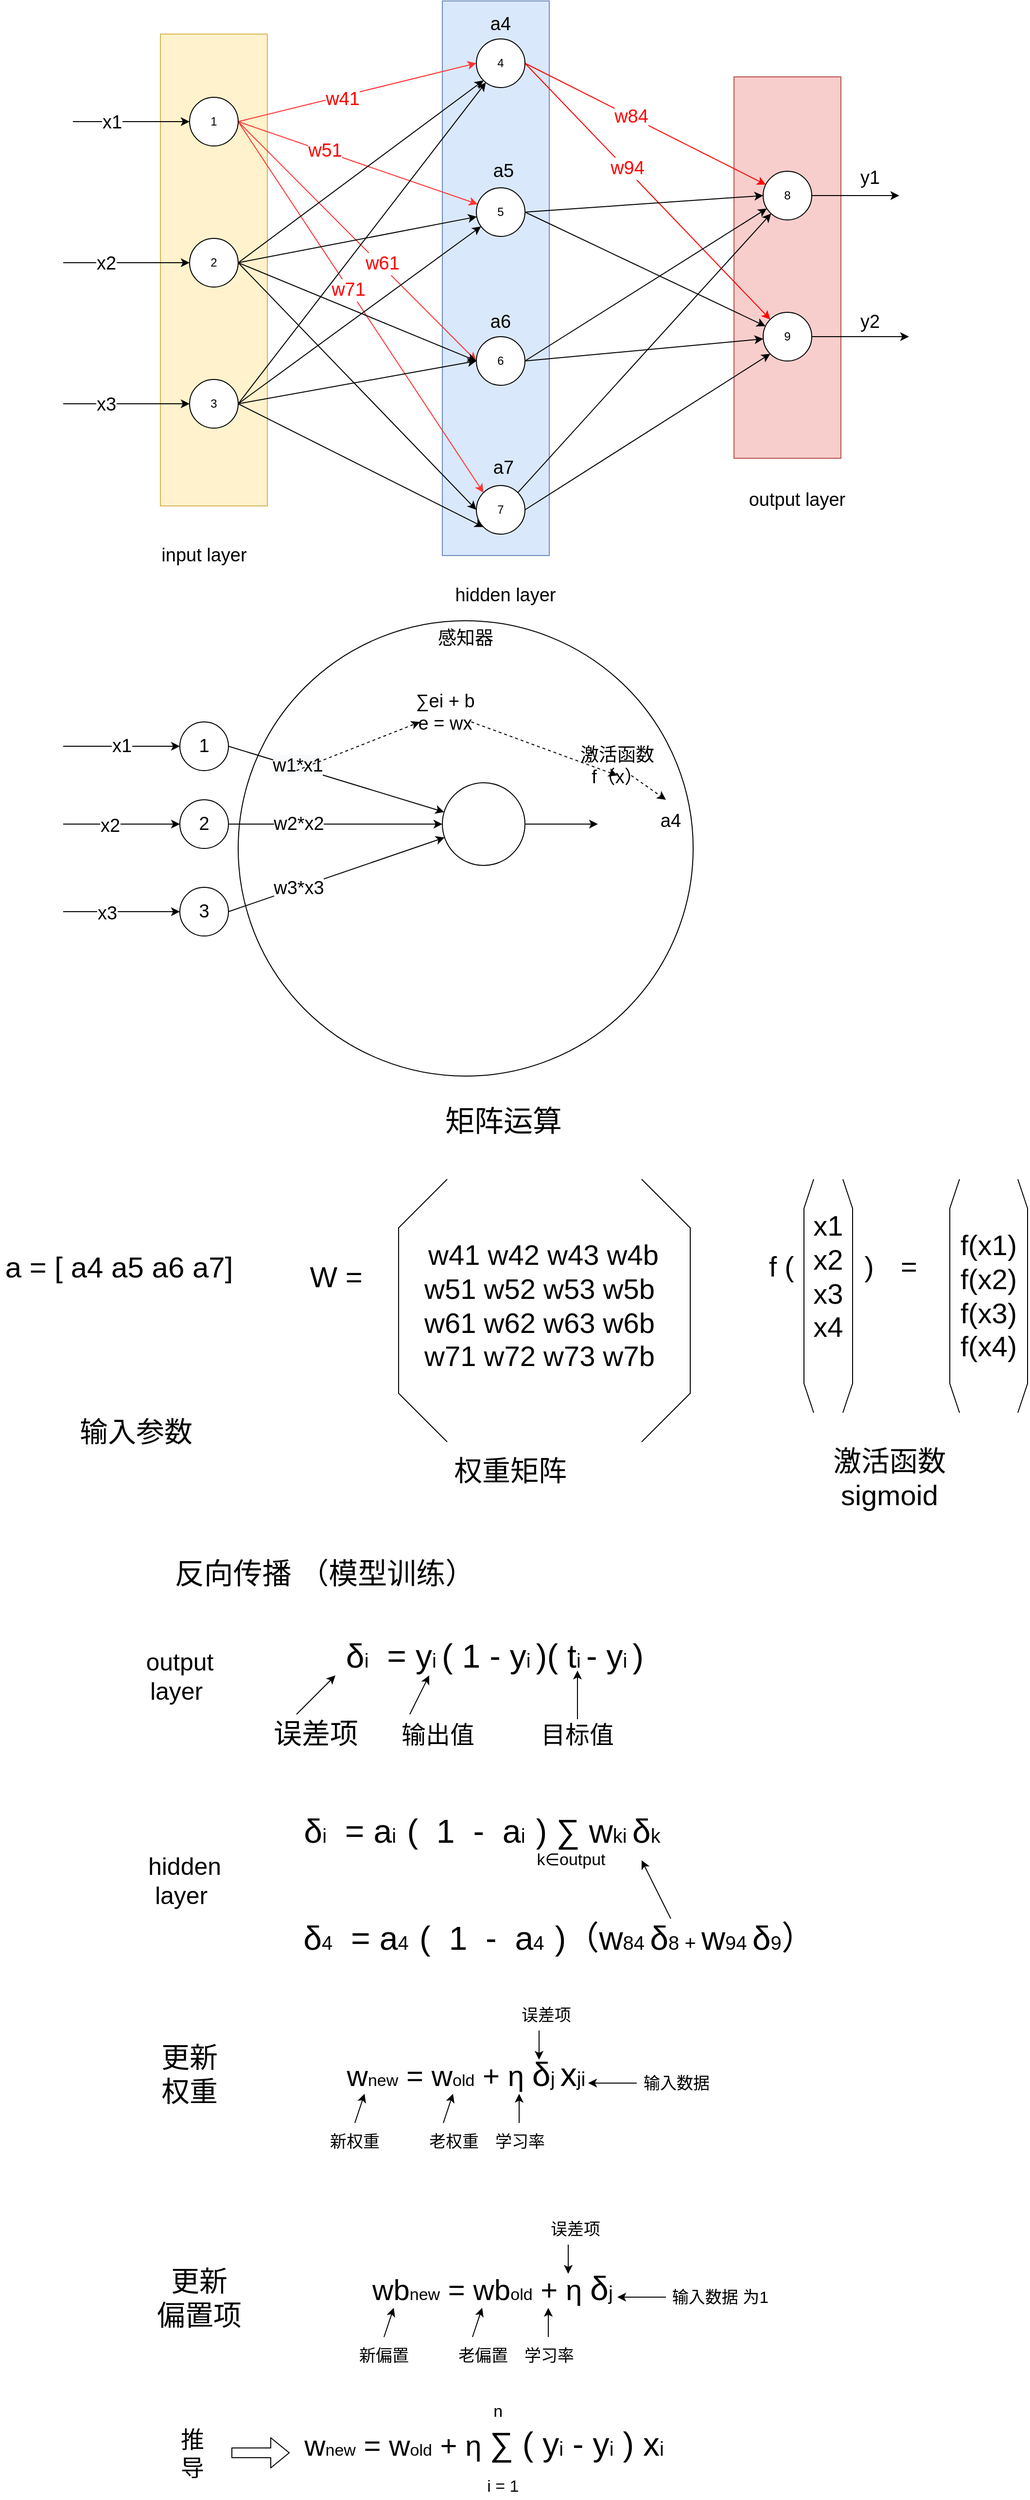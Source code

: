 <mxfile version="11.2.4" type="github" pages="1"><diagram id="6e1H5yw4BZ5C3E8LEhjU" name="第 1 页"><mxGraphModel dx="2075" dy="708" grid="1" gridSize="10" guides="1" tooltips="1" connect="1" arrows="1" fold="1" page="1" pageScale="1" pageWidth="827" pageHeight="1169" math="0" shadow="0"><root><mxCell id="0"/><mxCell id="1" parent="0"/><mxCell id="CEEAkWPsTN2MYeZRt6l1-1" value="x1" style="edgeStyle=none;rounded=0;orthogonalLoop=1;jettySize=auto;html=1;exitX=0;exitY=0.5;exitDx=0;exitDy=0;strokeColor=#000000;fontSize=19;fontColor=#000000;entryX=0;entryY=0.5;entryDx=0;entryDy=0;" edge="1" parent="1" target="CEEAkWPsTN2MYeZRt6l1-60"><mxGeometry relative="1" as="geometry"><mxPoint x="-40" y="805" as="sourcePoint"/></mxGeometry></mxCell><mxCell id="CEEAkWPsTN2MYeZRt6l1-2" value="感知器" style="ellipse;whiteSpace=wrap;html=1;aspect=fixed;fontSize=19;fontColor=#000000;verticalAlign=top;" vertex="1" parent="1"><mxGeometry x="140" y="676" width="468" height="468" as="geometry"/></mxCell><mxCell id="CEEAkWPsTN2MYeZRt6l1-3" value="" style="rounded=0;whiteSpace=wrap;html=1;fillColor=#f8cecc;strokeColor=#b85450;" vertex="1" parent="1"><mxGeometry x="650" y="117" width="110" height="392" as="geometry"/></mxCell><mxCell id="CEEAkWPsTN2MYeZRt6l1-4" value="" style="rounded=0;whiteSpace=wrap;html=1;fillColor=#dae8fc;strokeColor=#6c8ebf;" vertex="1" parent="1"><mxGeometry x="350" y="39" width="110" height="570" as="geometry"/></mxCell><mxCell id="CEEAkWPsTN2MYeZRt6l1-5" value="" style="rounded=0;whiteSpace=wrap;html=1;fillColor=#fff2cc;strokeColor=#d6b656;" vertex="1" parent="1"><mxGeometry x="60" y="73" width="110" height="485" as="geometry"/></mxCell><mxCell id="CEEAkWPsTN2MYeZRt6l1-6" style="rounded=0;orthogonalLoop=1;jettySize=auto;html=1;exitX=1;exitY=0.5;exitDx=0;exitDy=0;entryX=0;entryY=0.5;entryDx=0;entryDy=0;strokeColor=#FF3333;fontColor=#FF0000;" edge="1" parent="1" source="CEEAkWPsTN2MYeZRt6l1-14" target="CEEAkWPsTN2MYeZRt6l1-29"><mxGeometry relative="1" as="geometry"/></mxCell><mxCell id="CEEAkWPsTN2MYeZRt6l1-7" value="w41" style="text;html=1;resizable=0;points=[];align=center;verticalAlign=middle;labelBackgroundColor=#ffffff;fontSize=19;fontColor=#FF0000;" vertex="1" connectable="0" parent="CEEAkWPsTN2MYeZRt6l1-6"><mxGeometry x="-0.13" y="-3" relative="1" as="geometry"><mxPoint as="offset"/></mxGeometry></mxCell><mxCell id="CEEAkWPsTN2MYeZRt6l1-8" style="edgeStyle=none;rounded=0;orthogonalLoop=1;jettySize=auto;html=1;exitX=1;exitY=0.5;exitDx=0;exitDy=0;strokeColor=#FF3333;fontColor=#FF0000;" edge="1" parent="1" source="CEEAkWPsTN2MYeZRt6l1-14" target="CEEAkWPsTN2MYeZRt6l1-32"><mxGeometry relative="1" as="geometry"/></mxCell><mxCell id="CEEAkWPsTN2MYeZRt6l1-9" value="&lt;font color=&quot;#ff0000&quot;&gt;w51&lt;/font&gt;" style="text;html=1;resizable=0;points=[];align=center;verticalAlign=middle;labelBackgroundColor=#ffffff;fontSize=19;" vertex="1" connectable="0" parent="CEEAkWPsTN2MYeZRt6l1-8"><mxGeometry x="-0.285" y="1" relative="1" as="geometry"><mxPoint as="offset"/></mxGeometry></mxCell><mxCell id="CEEAkWPsTN2MYeZRt6l1-10" style="edgeStyle=none;rounded=0;orthogonalLoop=1;jettySize=auto;html=1;exitX=1;exitY=0.5;exitDx=0;exitDy=0;entryX=0;entryY=0.5;entryDx=0;entryDy=0;strokeColor=#FF3333;fontColor=#FF0000;" edge="1" parent="1" source="CEEAkWPsTN2MYeZRt6l1-14" target="CEEAkWPsTN2MYeZRt6l1-35"><mxGeometry relative="1" as="geometry"/></mxCell><mxCell id="CEEAkWPsTN2MYeZRt6l1-11" value="&lt;font color=&quot;#ff0000&quot;&gt;w61&lt;/font&gt;" style="text;html=1;resizable=0;points=[];align=center;verticalAlign=middle;labelBackgroundColor=#ffffff;fontSize=19;" vertex="1" connectable="0" parent="CEEAkWPsTN2MYeZRt6l1-10"><mxGeometry x="0.202" y="1" relative="1" as="geometry"><mxPoint y="-1" as="offset"/></mxGeometry></mxCell><mxCell id="CEEAkWPsTN2MYeZRt6l1-12" style="edgeStyle=none;rounded=0;orthogonalLoop=1;jettySize=auto;html=1;exitX=1;exitY=0.5;exitDx=0;exitDy=0;entryX=0;entryY=0;entryDx=0;entryDy=0;strokeColor=#FF3333;fontColor=#FF0000;" edge="1" parent="1" source="CEEAkWPsTN2MYeZRt6l1-14" target="CEEAkWPsTN2MYeZRt6l1-38"><mxGeometry relative="1" as="geometry"/></mxCell><mxCell id="CEEAkWPsTN2MYeZRt6l1-13" value="&lt;font color=&quot;#ff0000&quot;&gt;w71&lt;/font&gt;" style="text;html=1;resizable=0;points=[];align=center;verticalAlign=middle;labelBackgroundColor=#ffffff;fontSize=19;" vertex="1" connectable="0" parent="CEEAkWPsTN2MYeZRt6l1-12"><mxGeometry x="-0.096" y="-1" relative="1" as="geometry"><mxPoint as="offset"/></mxGeometry></mxCell><mxCell id="CEEAkWPsTN2MYeZRt6l1-14" value="1" style="ellipse;whiteSpace=wrap;html=1;aspect=fixed;" vertex="1" parent="1"><mxGeometry x="90" y="138" width="50" height="50" as="geometry"/></mxCell><mxCell id="CEEAkWPsTN2MYeZRt6l1-15" style="edgeStyle=none;rounded=0;orthogonalLoop=1;jettySize=auto;html=1;exitX=1;exitY=0.5;exitDx=0;exitDy=0;entryX=0;entryY=1;entryDx=0;entryDy=0;" edge="1" parent="1" source="CEEAkWPsTN2MYeZRt6l1-19" target="CEEAkWPsTN2MYeZRt6l1-29"><mxGeometry relative="1" as="geometry"/></mxCell><mxCell id="CEEAkWPsTN2MYeZRt6l1-16" style="edgeStyle=none;rounded=0;orthogonalLoop=1;jettySize=auto;html=1;exitX=1;exitY=0.5;exitDx=0;exitDy=0;" edge="1" parent="1" source="CEEAkWPsTN2MYeZRt6l1-19" target="CEEAkWPsTN2MYeZRt6l1-32"><mxGeometry relative="1" as="geometry"/></mxCell><mxCell id="CEEAkWPsTN2MYeZRt6l1-17" style="edgeStyle=none;rounded=0;orthogonalLoop=1;jettySize=auto;html=1;exitX=1;exitY=0.5;exitDx=0;exitDy=0;entryX=0;entryY=0.5;entryDx=0;entryDy=0;" edge="1" parent="1" source="CEEAkWPsTN2MYeZRt6l1-19" target="CEEAkWPsTN2MYeZRt6l1-35"><mxGeometry relative="1" as="geometry"/></mxCell><mxCell id="CEEAkWPsTN2MYeZRt6l1-18" style="edgeStyle=none;rounded=0;orthogonalLoop=1;jettySize=auto;html=1;exitX=1;exitY=0.5;exitDx=0;exitDy=0;entryX=0;entryY=0.5;entryDx=0;entryDy=0;" edge="1" parent="1" source="CEEAkWPsTN2MYeZRt6l1-19" target="CEEAkWPsTN2MYeZRt6l1-38"><mxGeometry relative="1" as="geometry"/></mxCell><mxCell id="CEEAkWPsTN2MYeZRt6l1-19" value="2" style="ellipse;whiteSpace=wrap;html=1;aspect=fixed;" vertex="1" parent="1"><mxGeometry x="90" y="283" width="50" height="50" as="geometry"/></mxCell><mxCell id="CEEAkWPsTN2MYeZRt6l1-20" style="edgeStyle=none;rounded=0;orthogonalLoop=1;jettySize=auto;html=1;exitX=1;exitY=0.5;exitDx=0;exitDy=0;" edge="1" parent="1" source="CEEAkWPsTN2MYeZRt6l1-24" target="CEEAkWPsTN2MYeZRt6l1-29"><mxGeometry relative="1" as="geometry"/></mxCell><mxCell id="CEEAkWPsTN2MYeZRt6l1-21" style="edgeStyle=none;rounded=0;orthogonalLoop=1;jettySize=auto;html=1;exitX=1;exitY=0.5;exitDx=0;exitDy=0;" edge="1" parent="1" source="CEEAkWPsTN2MYeZRt6l1-24" target="CEEAkWPsTN2MYeZRt6l1-32"><mxGeometry relative="1" as="geometry"/></mxCell><mxCell id="CEEAkWPsTN2MYeZRt6l1-22" style="edgeStyle=none;rounded=0;orthogonalLoop=1;jettySize=auto;html=1;exitX=1;exitY=0.5;exitDx=0;exitDy=0;entryX=0;entryY=0.5;entryDx=0;entryDy=0;" edge="1" parent="1" source="CEEAkWPsTN2MYeZRt6l1-24" target="CEEAkWPsTN2MYeZRt6l1-35"><mxGeometry relative="1" as="geometry"/></mxCell><mxCell id="CEEAkWPsTN2MYeZRt6l1-23" style="edgeStyle=none;rounded=0;orthogonalLoop=1;jettySize=auto;html=1;exitX=1;exitY=0.5;exitDx=0;exitDy=0;entryX=0;entryY=1;entryDx=0;entryDy=0;" edge="1" parent="1" source="CEEAkWPsTN2MYeZRt6l1-24" target="CEEAkWPsTN2MYeZRt6l1-38"><mxGeometry relative="1" as="geometry"/></mxCell><mxCell id="CEEAkWPsTN2MYeZRt6l1-24" value="3" style="ellipse;whiteSpace=wrap;html=1;aspect=fixed;" vertex="1" parent="1"><mxGeometry x="90" y="428" width="50" height="50" as="geometry"/></mxCell><mxCell id="CEEAkWPsTN2MYeZRt6l1-25" style="edgeStyle=none;rounded=0;orthogonalLoop=1;jettySize=auto;html=1;exitX=1;exitY=0.5;exitDx=0;exitDy=0;fontColor=#FF0000;strokeColor=#FF0000;" edge="1" parent="1" source="CEEAkWPsTN2MYeZRt6l1-29" target="CEEAkWPsTN2MYeZRt6l1-39"><mxGeometry relative="1" as="geometry"/></mxCell><mxCell id="CEEAkWPsTN2MYeZRt6l1-26" value="&lt;font color=&quot;#ff0000&quot;&gt;w84&lt;/font&gt;" style="text;html=1;resizable=0;points=[];align=center;verticalAlign=middle;labelBackgroundColor=#ffffff;fontSize=19;fontColor=#000000;" vertex="1" connectable="0" parent="CEEAkWPsTN2MYeZRt6l1-25"><mxGeometry x="-0.125" relative="1" as="geometry"><mxPoint as="offset"/></mxGeometry></mxCell><mxCell id="CEEAkWPsTN2MYeZRt6l1-27" style="edgeStyle=none;rounded=0;orthogonalLoop=1;jettySize=auto;html=1;exitX=1;exitY=0.5;exitDx=0;exitDy=0;entryX=0;entryY=0;entryDx=0;entryDy=0;strokeColor=#FF0000;" edge="1" parent="1" source="CEEAkWPsTN2MYeZRt6l1-29" target="CEEAkWPsTN2MYeZRt6l1-41"><mxGeometry relative="1" as="geometry"/></mxCell><mxCell id="CEEAkWPsTN2MYeZRt6l1-28" value="w94" style="text;html=1;resizable=0;points=[];align=center;verticalAlign=middle;labelBackgroundColor=#ffffff;fontSize=19;fontColor=#FF0000;" vertex="1" connectable="0" parent="CEEAkWPsTN2MYeZRt6l1-27"><mxGeometry x="-0.177" y="1" relative="1" as="geometry"><mxPoint as="offset"/></mxGeometry></mxCell><mxCell id="CEEAkWPsTN2MYeZRt6l1-29" value="4" style="ellipse;whiteSpace=wrap;html=1;aspect=fixed;" vertex="1" parent="1"><mxGeometry x="385" y="78" width="50" height="50" as="geometry"/></mxCell><mxCell id="CEEAkWPsTN2MYeZRt6l1-30" style="edgeStyle=none;rounded=0;orthogonalLoop=1;jettySize=auto;html=1;exitX=1;exitY=0.5;exitDx=0;exitDy=0;entryX=0;entryY=0.5;entryDx=0;entryDy=0;" edge="1" parent="1" source="CEEAkWPsTN2MYeZRt6l1-32" target="CEEAkWPsTN2MYeZRt6l1-39"><mxGeometry relative="1" as="geometry"/></mxCell><mxCell id="CEEAkWPsTN2MYeZRt6l1-31" style="edgeStyle=none;rounded=0;orthogonalLoop=1;jettySize=auto;html=1;exitX=1;exitY=0.5;exitDx=0;exitDy=0;" edge="1" parent="1" source="CEEAkWPsTN2MYeZRt6l1-32" target="CEEAkWPsTN2MYeZRt6l1-41"><mxGeometry relative="1" as="geometry"/></mxCell><mxCell id="CEEAkWPsTN2MYeZRt6l1-32" value="5" style="ellipse;whiteSpace=wrap;html=1;aspect=fixed;" vertex="1" parent="1"><mxGeometry x="385" y="231" width="50" height="50" as="geometry"/></mxCell><mxCell id="CEEAkWPsTN2MYeZRt6l1-33" style="edgeStyle=none;rounded=0;orthogonalLoop=1;jettySize=auto;html=1;exitX=1;exitY=0.5;exitDx=0;exitDy=0;" edge="1" parent="1" source="CEEAkWPsTN2MYeZRt6l1-35" target="CEEAkWPsTN2MYeZRt6l1-39"><mxGeometry relative="1" as="geometry"/></mxCell><mxCell id="CEEAkWPsTN2MYeZRt6l1-34" style="edgeStyle=none;rounded=0;orthogonalLoop=1;jettySize=auto;html=1;exitX=1;exitY=0.5;exitDx=0;exitDy=0;" edge="1" parent="1" source="CEEAkWPsTN2MYeZRt6l1-35" target="CEEAkWPsTN2MYeZRt6l1-41"><mxGeometry relative="1" as="geometry"/></mxCell><mxCell id="CEEAkWPsTN2MYeZRt6l1-35" value="6" style="ellipse;whiteSpace=wrap;html=1;aspect=fixed;" vertex="1" parent="1"><mxGeometry x="385" y="384" width="50" height="50" as="geometry"/></mxCell><mxCell id="CEEAkWPsTN2MYeZRt6l1-36" style="edgeStyle=none;rounded=0;orthogonalLoop=1;jettySize=auto;html=1;exitX=1;exitY=0;exitDx=0;exitDy=0;" edge="1" parent="1" source="CEEAkWPsTN2MYeZRt6l1-38" target="CEEAkWPsTN2MYeZRt6l1-39"><mxGeometry relative="1" as="geometry"/></mxCell><mxCell id="CEEAkWPsTN2MYeZRt6l1-37" style="edgeStyle=none;rounded=0;orthogonalLoop=1;jettySize=auto;html=1;exitX=1;exitY=0.5;exitDx=0;exitDy=0;entryX=0;entryY=1;entryDx=0;entryDy=0;" edge="1" parent="1" source="CEEAkWPsTN2MYeZRt6l1-38" target="CEEAkWPsTN2MYeZRt6l1-41"><mxGeometry relative="1" as="geometry"/></mxCell><mxCell id="CEEAkWPsTN2MYeZRt6l1-38" value="7" style="ellipse;whiteSpace=wrap;html=1;aspect=fixed;" vertex="1" parent="1"><mxGeometry x="385" y="537" width="50" height="50" as="geometry"/></mxCell><mxCell id="CEEAkWPsTN2MYeZRt6l1-39" value="8" style="ellipse;whiteSpace=wrap;html=1;aspect=fixed;" vertex="1" parent="1"><mxGeometry x="680" y="214" width="50" height="50" as="geometry"/></mxCell><mxCell id="CEEAkWPsTN2MYeZRt6l1-40" style="edgeStyle=none;rounded=0;orthogonalLoop=1;jettySize=auto;html=1;exitX=1;exitY=0.5;exitDx=0;exitDy=0;strokeColor=#000000;fontSize=19;fontColor=#FF0000;" edge="1" parent="1" source="CEEAkWPsTN2MYeZRt6l1-41"><mxGeometry relative="1" as="geometry"><mxPoint x="830" y="384" as="targetPoint"/></mxGeometry></mxCell><mxCell id="CEEAkWPsTN2MYeZRt6l1-41" value="9" style="ellipse;whiteSpace=wrap;html=1;aspect=fixed;" vertex="1" parent="1"><mxGeometry x="680" y="359" width="50" height="50" as="geometry"/></mxCell><mxCell id="CEEAkWPsTN2MYeZRt6l1-42" value="input layer" style="text;html=1;strokeColor=none;fillColor=none;align=center;verticalAlign=middle;whiteSpace=wrap;rounded=0;fontSize=19;" vertex="1" parent="1"><mxGeometry x="60" y="599" width="90" height="20" as="geometry"/></mxCell><mxCell id="CEEAkWPsTN2MYeZRt6l1-43" value="hidden layer" style="text;html=1;strokeColor=none;fillColor=none;align=center;verticalAlign=middle;whiteSpace=wrap;rounded=0;fontSize=19;" vertex="1" parent="1"><mxGeometry x="360" y="640" width="110" height="20" as="geometry"/></mxCell><mxCell id="CEEAkWPsTN2MYeZRt6l1-44" value="output layer" style="text;html=1;strokeColor=none;fillColor=none;align=center;verticalAlign=middle;whiteSpace=wrap;rounded=0;fontSize=19;" vertex="1" parent="1"><mxGeometry x="660" y="542" width="110" height="20" as="geometry"/></mxCell><mxCell id="CEEAkWPsTN2MYeZRt6l1-45" value="" style="endArrow=classic;html=1;fontSize=19;entryX=0;entryY=0.5;entryDx=0;entryDy=0;" edge="1" parent="1" target="CEEAkWPsTN2MYeZRt6l1-14"><mxGeometry width="50" height="50" relative="1" as="geometry"><mxPoint x="-30" y="163" as="sourcePoint"/><mxPoint x="110" y="690" as="targetPoint"/></mxGeometry></mxCell><mxCell id="CEEAkWPsTN2MYeZRt6l1-46" value="x1" style="text;html=1;resizable=0;points=[];align=center;verticalAlign=middle;labelBackgroundColor=#ffffff;fontSize=19;" vertex="1" connectable="0" parent="CEEAkWPsTN2MYeZRt6l1-45"><mxGeometry x="-0.332" y="-1" relative="1" as="geometry"><mxPoint as="offset"/></mxGeometry></mxCell><mxCell id="CEEAkWPsTN2MYeZRt6l1-47" value="" style="endArrow=classic;html=1;fontSize=19;entryX=0;entryY=0.5;entryDx=0;entryDy=0;" edge="1" parent="1" target="CEEAkWPsTN2MYeZRt6l1-19"><mxGeometry width="50" height="50" relative="1" as="geometry"><mxPoint x="-40" y="308" as="sourcePoint"/><mxPoint x="90" y="320" as="targetPoint"/></mxGeometry></mxCell><mxCell id="CEEAkWPsTN2MYeZRt6l1-48" value="x2" style="text;html=1;resizable=0;points=[];align=center;verticalAlign=middle;labelBackgroundColor=#ffffff;fontSize=19;" vertex="1" connectable="0" parent="CEEAkWPsTN2MYeZRt6l1-47"><mxGeometry x="-0.332" y="-1" relative="1" as="geometry"><mxPoint as="offset"/></mxGeometry></mxCell><mxCell id="CEEAkWPsTN2MYeZRt6l1-49" value="" style="endArrow=classic;html=1;fontSize=19;entryX=0;entryY=0.5;entryDx=0;entryDy=0;" edge="1" parent="1" target="CEEAkWPsTN2MYeZRt6l1-24"><mxGeometry width="50" height="50" relative="1" as="geometry"><mxPoint x="-40" y="453" as="sourcePoint"/><mxPoint x="80" y="440" as="targetPoint"/></mxGeometry></mxCell><mxCell id="CEEAkWPsTN2MYeZRt6l1-50" value="x3" style="text;html=1;resizable=0;points=[];align=center;verticalAlign=middle;labelBackgroundColor=#ffffff;fontSize=19;" vertex="1" connectable="0" parent="CEEAkWPsTN2MYeZRt6l1-49"><mxGeometry x="-0.332" y="-1" relative="1" as="geometry"><mxPoint as="offset"/></mxGeometry></mxCell><mxCell id="CEEAkWPsTN2MYeZRt6l1-51" value="a4" style="text;html=1;strokeColor=none;fillColor=none;align=center;verticalAlign=middle;whiteSpace=wrap;rounded=0;fontSize=19;fontColor=#000000;" vertex="1" parent="1"><mxGeometry x="390" y="53" width="40" height="20" as="geometry"/></mxCell><mxCell id="CEEAkWPsTN2MYeZRt6l1-52" value="a6" style="text;html=1;strokeColor=none;fillColor=none;align=center;verticalAlign=middle;whiteSpace=wrap;rounded=0;fontSize=19;fontColor=#000000;" vertex="1" parent="1"><mxGeometry x="390" y="359" width="40" height="20" as="geometry"/></mxCell><mxCell id="CEEAkWPsTN2MYeZRt6l1-53" value="a5" style="text;html=1;strokeColor=none;fillColor=none;align=center;verticalAlign=middle;whiteSpace=wrap;rounded=0;fontSize=19;fontColor=#000000;" vertex="1" parent="1"><mxGeometry x="393" y="204" width="40" height="20" as="geometry"/></mxCell><mxCell id="CEEAkWPsTN2MYeZRt6l1-54" value="a7" style="text;html=1;strokeColor=none;fillColor=none;align=center;verticalAlign=middle;whiteSpace=wrap;rounded=0;fontSize=19;fontColor=#000000;" vertex="1" parent="1"><mxGeometry x="393" y="509" width="40" height="20" as="geometry"/></mxCell><mxCell id="CEEAkWPsTN2MYeZRt6l1-55" value="" style="endArrow=classic;html=1;strokeColor=#000000;fontSize=19;fontColor=#FF0000;exitX=1;exitY=0.5;exitDx=0;exitDy=0;" edge="1" parent="1" source="CEEAkWPsTN2MYeZRt6l1-39"><mxGeometry width="50" height="50" relative="1" as="geometry"><mxPoint x="770" y="270" as="sourcePoint"/><mxPoint x="820" y="239" as="targetPoint"/></mxGeometry></mxCell><mxCell id="CEEAkWPsTN2MYeZRt6l1-56" value="y1" style="text;html=1;strokeColor=none;fillColor=none;align=center;verticalAlign=middle;whiteSpace=wrap;rounded=0;fontSize=19;fontColor=#000000;" vertex="1" parent="1"><mxGeometry x="770" y="211" width="40" height="20" as="geometry"/></mxCell><mxCell id="CEEAkWPsTN2MYeZRt6l1-57" value="y2" style="text;html=1;strokeColor=none;fillColor=none;align=center;verticalAlign=middle;whiteSpace=wrap;rounded=0;fontSize=19;fontColor=#000000;" vertex="1" parent="1"><mxGeometry x="770" y="359" width="40" height="20" as="geometry"/></mxCell><mxCell id="CEEAkWPsTN2MYeZRt6l1-58" style="edgeStyle=none;rounded=0;orthogonalLoop=1;jettySize=auto;html=1;exitX=1;exitY=0.5;exitDx=0;exitDy=0;strokeColor=#000000;fontSize=19;fontColor=#000000;" edge="1" parent="1" source="CEEAkWPsTN2MYeZRt6l1-60" target="CEEAkWPsTN2MYeZRt6l1-72"><mxGeometry relative="1" as="geometry"/></mxCell><mxCell id="CEEAkWPsTN2MYeZRt6l1-59" value="&lt;span style=&quot;white-space: normal ; background-color: rgb(248 , 249 , 250)&quot;&gt;w1*x1&lt;/span&gt;" style="text;html=1;resizable=0;points=[];align=center;verticalAlign=middle;labelBackgroundColor=#ffffff;fontSize=19;fontColor=#000000;" vertex="1" connectable="0" parent="CEEAkWPsTN2MYeZRt6l1-58"><mxGeometry x="-0.371" y="2" relative="1" as="geometry"><mxPoint as="offset"/></mxGeometry></mxCell><mxCell id="CEEAkWPsTN2MYeZRt6l1-60" value="1" style="ellipse;whiteSpace=wrap;html=1;aspect=fixed;fontSize=19;fontColor=#000000;" vertex="1" parent="1"><mxGeometry x="80" y="780" width="50" height="50" as="geometry"/></mxCell><mxCell id="CEEAkWPsTN2MYeZRt6l1-61" style="edgeStyle=none;rounded=0;orthogonalLoop=1;jettySize=auto;html=1;exitX=1;exitY=0.5;exitDx=0;exitDy=0;strokeColor=#000000;fontSize=19;fontColor=#000000;" edge="1" parent="1" source="CEEAkWPsTN2MYeZRt6l1-65" target="CEEAkWPsTN2MYeZRt6l1-72"><mxGeometry relative="1" as="geometry"/></mxCell><mxCell id="CEEAkWPsTN2MYeZRt6l1-62" value="w2*x2" style="text;html=1;resizable=0;points=[];align=center;verticalAlign=middle;labelBackgroundColor=#ffffff;fontSize=19;fontColor=#000000;" vertex="1" connectable="0" parent="CEEAkWPsTN2MYeZRt6l1-61"><mxGeometry x="-0.346" relative="1" as="geometry"><mxPoint as="offset"/></mxGeometry></mxCell><mxCell id="CEEAkWPsTN2MYeZRt6l1-63" style="edgeStyle=none;rounded=0;orthogonalLoop=1;jettySize=auto;html=1;exitX=0;exitY=0.5;exitDx=0;exitDy=0;strokeColor=#000000;fontSize=19;fontColor=#000000;entryX=0;entryY=0.5;entryDx=0;entryDy=0;" edge="1" parent="1" target="CEEAkWPsTN2MYeZRt6l1-65"><mxGeometry relative="1" as="geometry"><mxPoint x="-40" y="885" as="sourcePoint"/></mxGeometry></mxCell><mxCell id="CEEAkWPsTN2MYeZRt6l1-64" value="x2" style="text;html=1;resizable=0;points=[];align=center;verticalAlign=middle;labelBackgroundColor=#ffffff;fontSize=19;fontColor=#000000;" vertex="1" connectable="0" parent="CEEAkWPsTN2MYeZRt6l1-63"><mxGeometry x="-0.212" y="-2" relative="1" as="geometry"><mxPoint as="offset"/></mxGeometry></mxCell><mxCell id="CEEAkWPsTN2MYeZRt6l1-65" value="2" style="ellipse;whiteSpace=wrap;html=1;aspect=fixed;fontSize=19;fontColor=#000000;" vertex="1" parent="1"><mxGeometry x="80" y="860" width="50" height="50" as="geometry"/></mxCell><mxCell id="CEEAkWPsTN2MYeZRt6l1-66" style="edgeStyle=none;rounded=0;orthogonalLoop=1;jettySize=auto;html=1;exitX=1;exitY=0.5;exitDx=0;exitDy=0;strokeColor=#000000;fontSize=19;fontColor=#000000;" edge="1" parent="1" source="CEEAkWPsTN2MYeZRt6l1-70" target="CEEAkWPsTN2MYeZRt6l1-72"><mxGeometry relative="1" as="geometry"/></mxCell><mxCell id="CEEAkWPsTN2MYeZRt6l1-67" value="w3*x3" style="text;html=1;resizable=0;points=[];align=center;verticalAlign=middle;labelBackgroundColor=#ffffff;fontSize=19;fontColor=#000000;" vertex="1" connectable="0" parent="CEEAkWPsTN2MYeZRt6l1-66"><mxGeometry x="-0.357" relative="1" as="geometry"><mxPoint as="offset"/></mxGeometry></mxCell><mxCell id="CEEAkWPsTN2MYeZRt6l1-68" style="edgeStyle=none;rounded=0;orthogonalLoop=1;jettySize=auto;html=1;exitX=0;exitY=0.5;exitDx=0;exitDy=0;strokeColor=#000000;fontSize=19;fontColor=#000000;entryX=0;entryY=0.5;entryDx=0;entryDy=0;" edge="1" parent="1" target="CEEAkWPsTN2MYeZRt6l1-70"><mxGeometry relative="1" as="geometry"><mxPoint x="-40" y="975" as="sourcePoint"/></mxGeometry></mxCell><mxCell id="CEEAkWPsTN2MYeZRt6l1-69" value="x3" style="text;html=1;resizable=0;points=[];align=center;verticalAlign=middle;labelBackgroundColor=#ffffff;fontSize=19;fontColor=#000000;" vertex="1" connectable="0" parent="CEEAkWPsTN2MYeZRt6l1-68"><mxGeometry x="-0.262" y="-2" relative="1" as="geometry"><mxPoint as="offset"/></mxGeometry></mxCell><mxCell id="CEEAkWPsTN2MYeZRt6l1-70" value="3" style="ellipse;whiteSpace=wrap;html=1;aspect=fixed;fontSize=19;fontColor=#000000;" vertex="1" parent="1"><mxGeometry x="80" y="950" width="50" height="50" as="geometry"/></mxCell><mxCell id="CEEAkWPsTN2MYeZRt6l1-71" style="edgeStyle=none;rounded=0;orthogonalLoop=1;jettySize=auto;html=1;exitX=1;exitY=0.5;exitDx=0;exitDy=0;strokeColor=#000000;fontSize=19;fontColor=#000000;" edge="1" parent="1" source="CEEAkWPsTN2MYeZRt6l1-72"><mxGeometry relative="1" as="geometry"><mxPoint x="510" y="885" as="targetPoint"/></mxGeometry></mxCell><mxCell id="CEEAkWPsTN2MYeZRt6l1-72" value="" style="ellipse;whiteSpace=wrap;html=1;aspect=fixed;fontSize=19;fontColor=#000000;" vertex="1" parent="1"><mxGeometry x="350" y="842.5" width="85" height="85" as="geometry"/></mxCell><mxCell id="CEEAkWPsTN2MYeZRt6l1-73" value="∑ei + b&lt;br&gt;e = wx" style="text;html=1;strokeColor=none;fillColor=none;align=center;verticalAlign=middle;whiteSpace=wrap;rounded=0;fontSize=19;fontColor=#000000;" vertex="1" parent="1"><mxGeometry x="317.5" y="760" width="70" height="20" as="geometry"/></mxCell><mxCell id="CEEAkWPsTN2MYeZRt6l1-74" style="edgeStyle=none;rounded=0;orthogonalLoop=1;jettySize=auto;html=1;exitX=0;exitY=0.5;exitDx=0;exitDy=0;strokeColor=#000000;fontSize=19;fontColor=#000000;" edge="1" parent="1" source="CEEAkWPsTN2MYeZRt6l1-73" target="CEEAkWPsTN2MYeZRt6l1-73"><mxGeometry relative="1" as="geometry"/></mxCell><mxCell id="CEEAkWPsTN2MYeZRt6l1-75" value="激活函数&lt;br&gt;f（x）" style="text;html=1;strokeColor=none;fillColor=none;align=center;verticalAlign=middle;whiteSpace=wrap;rounded=0;fontSize=19;fontColor=#000000;" vertex="1" parent="1"><mxGeometry x="470" y="815" width="120" height="20" as="geometry"/></mxCell><mxCell id="CEEAkWPsTN2MYeZRt6l1-76" value="" style="endArrow=classic;html=1;strokeColor=#000000;fontSize=19;fontColor=#000000;dashed=1;" edge="1" parent="1" target="CEEAkWPsTN2MYeZRt6l1-73"><mxGeometry width="50" height="50" relative="1" as="geometry"><mxPoint x="200" y="830" as="sourcePoint"/><mxPoint x="250" y="780" as="targetPoint"/></mxGeometry></mxCell><mxCell id="CEEAkWPsTN2MYeZRt6l1-77" value="" style="endArrow=classic;html=1;strokeColor=#000000;fontSize=19;fontColor=#000000;entryX=0.5;entryY=1;entryDx=0;entryDy=0;dashed=1;" edge="1" parent="1" source="CEEAkWPsTN2MYeZRt6l1-73" target="CEEAkWPsTN2MYeZRt6l1-75"><mxGeometry width="50" height="50" relative="1" as="geometry"><mxPoint x="380" y="810" as="sourcePoint"/><mxPoint x="430" y="760" as="targetPoint"/></mxGeometry></mxCell><mxCell id="CEEAkWPsTN2MYeZRt6l1-78" value="" style="endArrow=classic;html=1;dashed=1;strokeColor=#000000;fontSize=19;fontColor=#000000;" edge="1" parent="1" source="CEEAkWPsTN2MYeZRt6l1-75"><mxGeometry width="50" height="50" relative="1" as="geometry"><mxPoint x="540" y="890" as="sourcePoint"/><mxPoint x="580" y="860" as="targetPoint"/></mxGeometry></mxCell><mxCell id="CEEAkWPsTN2MYeZRt6l1-79" value="a4" style="text;html=1;strokeColor=none;fillColor=none;align=center;verticalAlign=middle;whiteSpace=wrap;rounded=0;fontSize=19;fontColor=#000000;" vertex="1" parent="1"><mxGeometry x="565" y="872" width="40" height="20" as="geometry"/></mxCell><mxCell id="CEEAkWPsTN2MYeZRt6l1-83" value="矩阵运算" style="text;html=1;strokeColor=none;fillColor=none;align=center;verticalAlign=middle;whiteSpace=wrap;rounded=0;fontSize=30;" vertex="1" parent="1"><mxGeometry x="338" y="1180" width="150" height="20" as="geometry"/></mxCell><mxCell id="CEEAkWPsTN2MYeZRt6l1-84" value="a = [ a4 a5 a6 a7]" style="text;html=1;strokeColor=none;fillColor=none;align=center;verticalAlign=middle;whiteSpace=wrap;rounded=0;fontSize=30;" vertex="1" parent="1"><mxGeometry x="-105" y="1330" width="245" height="20" as="geometry"/></mxCell><mxCell id="CEEAkWPsTN2MYeZRt6l1-87" value="W =&amp;nbsp;" style="text;html=1;strokeColor=none;fillColor=none;align=center;verticalAlign=middle;whiteSpace=wrap;rounded=0;fontSize=30;" vertex="1" parent="1"><mxGeometry x="205" y="1340" width="80" height="20" as="geometry"/></mxCell><mxCell id="CEEAkWPsTN2MYeZRt6l1-92" value="" style="shape=partialRectangle;whiteSpace=wrap;html=1;top=0;bottom=0;fillColor=none;fontSize=47;" vertex="1" parent="1"><mxGeometry x="305" y="1300" width="300" height="170" as="geometry"/></mxCell><mxCell id="CEEAkWPsTN2MYeZRt6l1-93" value="" style="endArrow=none;html=1;fontSize=47;" edge="1" parent="1"><mxGeometry width="50" height="50" relative="1" as="geometry"><mxPoint x="305" y="1300" as="sourcePoint"/><mxPoint x="355" y="1250" as="targetPoint"/></mxGeometry></mxCell><mxCell id="CEEAkWPsTN2MYeZRt6l1-94" value="" style="endArrow=none;html=1;fontSize=47;" edge="1" parent="1"><mxGeometry width="50" height="50" relative="1" as="geometry"><mxPoint x="555" y="1520" as="sourcePoint"/><mxPoint x="605" y="1470" as="targetPoint"/></mxGeometry></mxCell><mxCell id="CEEAkWPsTN2MYeZRt6l1-95" value="" style="endArrow=none;html=1;fontSize=47;exitX=0;exitY=1;exitDx=0;exitDy=0;" edge="1" parent="1" source="CEEAkWPsTN2MYeZRt6l1-92"><mxGeometry width="50" height="50" relative="1" as="geometry"><mxPoint x="355" y="1470" as="sourcePoint"/><mxPoint x="355" y="1520" as="targetPoint"/></mxGeometry></mxCell><mxCell id="CEEAkWPsTN2MYeZRt6l1-96" value="" style="endArrow=none;html=1;fontSize=47;exitX=0;exitY=1;exitDx=0;exitDy=0;" edge="1" parent="1"><mxGeometry width="50" height="50" relative="1" as="geometry"><mxPoint x="555" y="1250" as="sourcePoint"/><mxPoint x="605" y="1300" as="targetPoint"/></mxGeometry></mxCell><mxCell id="CEEAkWPsTN2MYeZRt6l1-97" value="&amp;nbsp;w41 w42 w43 w4b&lt;br style=&quot;font-size: 29px;&quot;&gt;w51 w52 w53 w5b&lt;br style=&quot;font-size: 29px;&quot;&gt;w61 w62 w63 w6b&lt;br style=&quot;font-size: 29px;&quot;&gt;w71 w72 w73 w7b" style="text;html=1;strokeColor=none;fillColor=none;align=center;verticalAlign=middle;whiteSpace=wrap;rounded=0;fontSize=29;" vertex="1" parent="1"><mxGeometry x="325" y="1310" width="250" height="140" as="geometry"/></mxCell><mxCell id="CEEAkWPsTN2MYeZRt6l1-98" value="f (&amp;nbsp; &amp;nbsp; &amp;nbsp; &amp;nbsp; &amp;nbsp;)" style="text;html=1;strokeColor=none;fillColor=none;align=center;verticalAlign=middle;whiteSpace=wrap;rounded=0;fontSize=29;" vertex="1" parent="1"><mxGeometry x="670" y="1330" width="140" height="20" as="geometry"/></mxCell><mxCell id="CEEAkWPsTN2MYeZRt6l1-99" value="" style="shape=partialRectangle;whiteSpace=wrap;html=1;top=0;bottom=0;fillColor=none;fontSize=29;" vertex="1" parent="1"><mxGeometry x="722" y="1280" width="50" height="180" as="geometry"/></mxCell><mxCell id="CEEAkWPsTN2MYeZRt6l1-100" value="" style="endArrow=none;html=1;fontSize=29;" edge="1" parent="1"><mxGeometry width="50" height="50" relative="1" as="geometry"><mxPoint x="722" y="1280" as="sourcePoint"/><mxPoint x="732" y="1250" as="targetPoint"/></mxGeometry></mxCell><mxCell id="CEEAkWPsTN2MYeZRt6l1-101" value="" style="endArrow=none;html=1;fontSize=29;entryX=1;entryY=1;entryDx=0;entryDy=0;" edge="1" parent="1" target="CEEAkWPsTN2MYeZRt6l1-99"><mxGeometry width="50" height="50" relative="1" as="geometry"><mxPoint x="762" y="1490" as="sourcePoint"/><mxPoint x="742" y="1460" as="targetPoint"/></mxGeometry></mxCell><mxCell id="CEEAkWPsTN2MYeZRt6l1-102" value="" style="endArrow=none;html=1;fontSize=29;entryX=0;entryY=1;entryDx=0;entryDy=0;" edge="1" parent="1" target="CEEAkWPsTN2MYeZRt6l1-99"><mxGeometry width="50" height="50" relative="1" as="geometry"><mxPoint x="732" y="1490" as="sourcePoint"/><mxPoint x="732" y="1460" as="targetPoint"/></mxGeometry></mxCell><mxCell id="CEEAkWPsTN2MYeZRt6l1-105" value="" style="endArrow=none;html=1;fontSize=29;exitX=1;exitY=0;exitDx=0;exitDy=0;" edge="1" parent="1" source="CEEAkWPsTN2MYeZRt6l1-99"><mxGeometry width="50" height="50" relative="1" as="geometry"><mxPoint x="762" y="1280" as="sourcePoint"/><mxPoint x="762" y="1250" as="targetPoint"/></mxGeometry></mxCell><mxCell id="CEEAkWPsTN2MYeZRt6l1-106" value="x1&lt;br&gt;x2&lt;br&gt;x3&lt;br&gt;x4" style="text;html=1;strokeColor=none;fillColor=none;align=center;verticalAlign=middle;whiteSpace=wrap;rounded=0;fontSize=29;" vertex="1" parent="1"><mxGeometry x="727" y="1340" width="40" height="20" as="geometry"/></mxCell><mxCell id="CEEAkWPsTN2MYeZRt6l1-109" value="=" style="text;html=1;strokeColor=none;fillColor=none;align=center;verticalAlign=middle;whiteSpace=wrap;rounded=0;fontSize=29;" vertex="1" parent="1"><mxGeometry x="810" y="1330" width="40" height="20" as="geometry"/></mxCell><mxCell id="CEEAkWPsTN2MYeZRt6l1-110" value="" style="endArrow=none;html=1;fontSize=29;" edge="1" parent="1"><mxGeometry width="50" height="50" relative="1" as="geometry"><mxPoint x="872" y="1280" as="sourcePoint"/><mxPoint x="882" y="1250" as="targetPoint"/></mxGeometry></mxCell><mxCell id="CEEAkWPsTN2MYeZRt6l1-111" value="f(x1)&lt;br&gt;f(x2)&lt;br&gt;f(x3)&lt;br&gt;f(x4)" style="shape=partialRectangle;whiteSpace=wrap;html=1;top=0;bottom=0;fillColor=none;fontSize=29;" vertex="1" parent="1"><mxGeometry x="872" y="1280" width="80" height="180" as="geometry"/></mxCell><mxCell id="CEEAkWPsTN2MYeZRt6l1-112" value="" style="endArrow=none;html=1;fontSize=29;entryX=0;entryY=1;entryDx=0;entryDy=0;" edge="1" target="CEEAkWPsTN2MYeZRt6l1-111" parent="1"><mxGeometry width="50" height="50" relative="1" as="geometry"><mxPoint x="882" y="1490" as="sourcePoint"/><mxPoint x="882" y="1460" as="targetPoint"/></mxGeometry></mxCell><mxCell id="CEEAkWPsTN2MYeZRt6l1-113" value="" style="endArrow=none;html=1;fontSize=29;entryX=1;entryY=1;entryDx=0;entryDy=0;" edge="1" target="CEEAkWPsTN2MYeZRt6l1-111" parent="1"><mxGeometry width="50" height="50" relative="1" as="geometry"><mxPoint x="942" y="1490" as="sourcePoint"/><mxPoint x="892" y="1460" as="targetPoint"/></mxGeometry></mxCell><mxCell id="CEEAkWPsTN2MYeZRt6l1-114" value="" style="endArrow=none;html=1;fontSize=29;exitX=1;exitY=0;exitDx=0;exitDy=0;" edge="1" source="CEEAkWPsTN2MYeZRt6l1-111" parent="1"><mxGeometry width="50" height="50" relative="1" as="geometry"><mxPoint x="912" y="1280" as="sourcePoint"/><mxPoint x="942" y="1250" as="targetPoint"/></mxGeometry></mxCell><mxCell id="CEEAkWPsTN2MYeZRt6l1-117" value="输入参数" style="text;html=1;strokeColor=none;fillColor=none;align=center;verticalAlign=middle;whiteSpace=wrap;rounded=0;fontSize=29;" vertex="1" parent="1"><mxGeometry x="-60" y="1500" width="190" height="20" as="geometry"/></mxCell><mxCell id="CEEAkWPsTN2MYeZRt6l1-119" value="权重矩阵" style="text;html=1;strokeColor=none;fillColor=none;align=center;verticalAlign=middle;whiteSpace=wrap;rounded=0;fontSize=29;" vertex="1" parent="1"><mxGeometry x="325" y="1540" width="190" height="20" as="geometry"/></mxCell><mxCell id="CEEAkWPsTN2MYeZRt6l1-120" value="激活函数&lt;br&gt;sigmoid" style="text;html=1;strokeColor=none;fillColor=none;align=center;verticalAlign=middle;whiteSpace=wrap;rounded=0;fontSize=29;" vertex="1" parent="1"><mxGeometry x="715" y="1547" width="190" height="20" as="geometry"/></mxCell><mxCell id="CEEAkWPsTN2MYeZRt6l1-121" value="δ&lt;span style=&quot;font-size: 20px&quot;&gt;i&lt;/span&gt;&lt;font style=&quot;font-size: 34px&quot;&gt;&amp;nbsp; = y&lt;/font&gt;&lt;font style=&quot;font-size: 20px&quot;&gt;i&lt;/font&gt;&lt;font style=&quot;font-size: 20px&quot;&gt;&amp;nbsp;&lt;/font&gt;&lt;font style=&quot;font-size: 34px&quot;&gt;( 1 - y&lt;/font&gt;&lt;font style=&quot;font-size: 20px&quot;&gt;i&lt;/font&gt;&lt;font style=&quot;font-size: 20px&quot;&gt;&amp;nbsp;&lt;/font&gt;&lt;font style=&quot;font-size: 34px&quot;&gt;)( t&lt;/font&gt;&lt;font style=&quot;font-size: 20px&quot;&gt;i&lt;/font&gt;&lt;font style=&quot;font-size: 20px&quot;&gt;&amp;nbsp;&lt;/font&gt;&lt;font style=&quot;font-size: 34px&quot;&gt;- y&lt;/font&gt;&lt;font style=&quot;font-size: 20px&quot;&gt;i&amp;nbsp;&lt;/font&gt;&lt;font style=&quot;font-size: 34px&quot;&gt;)&lt;/font&gt;" style="text;html=1;strokeColor=none;fillColor=none;align=center;verticalAlign=middle;whiteSpace=wrap;rounded=0;fontSize=34;" vertex="1" parent="1"><mxGeometry x="203" y="1730" width="402" height="20" as="geometry"/></mxCell><mxCell id="CEEAkWPsTN2MYeZRt6l1-122" value="反向传播 （模型训练）" style="text;html=1;strokeColor=none;fillColor=none;align=center;verticalAlign=middle;whiteSpace=wrap;rounded=0;fontSize=30;" vertex="1" parent="1"><mxGeometry x="28" y="1645" width="402" height="20" as="geometry"/></mxCell><mxCell id="CEEAkWPsTN2MYeZRt6l1-123" value="误差项" style="text;html=1;strokeColor=none;fillColor=none;align=center;verticalAlign=middle;whiteSpace=wrap;rounded=0;fontSize=29;" vertex="1" parent="1"><mxGeometry x="159" y="1810" width="122" height="20" as="geometry"/></mxCell><mxCell id="CEEAkWPsTN2MYeZRt6l1-126" value="输出值" style="text;html=1;strokeColor=none;fillColor=none;align=center;verticalAlign=middle;whiteSpace=wrap;rounded=0;fontSize=25;" vertex="1" parent="1"><mxGeometry x="298" y="1810" width="95" height="20" as="geometry"/></mxCell><mxCell id="CEEAkWPsTN2MYeZRt6l1-127" value="目标值" style="text;html=1;strokeColor=none;fillColor=none;align=center;verticalAlign=middle;whiteSpace=wrap;rounded=0;fontSize=25;" vertex="1" parent="1"><mxGeometry x="443" y="1810" width="92" height="20" as="geometry"/></mxCell><mxCell id="CEEAkWPsTN2MYeZRt6l1-129" value="" style="endArrow=classic;html=1;fontSize=25;" edge="1" parent="1"><mxGeometry width="50" height="50" relative="1" as="geometry"><mxPoint x="200" y="1800" as="sourcePoint"/><mxPoint x="240" y="1760" as="targetPoint"/></mxGeometry></mxCell><mxCell id="CEEAkWPsTN2MYeZRt6l1-130" value="" style="endArrow=classic;html=1;fontSize=25;" edge="1" parent="1"><mxGeometry width="50" height="50" relative="1" as="geometry"><mxPoint x="316.5" y="1800" as="sourcePoint"/><mxPoint x="336.5" y="1760" as="targetPoint"/></mxGeometry></mxCell><mxCell id="CEEAkWPsTN2MYeZRt6l1-131" value="" style="endArrow=classic;html=1;fontSize=25;" edge="1" parent="1"><mxGeometry width="50" height="50" relative="1" as="geometry"><mxPoint x="489" y="1805" as="sourcePoint"/><mxPoint x="489" y="1755" as="targetPoint"/></mxGeometry></mxCell><mxCell id="CEEAkWPsTN2MYeZRt6l1-132" value="output layer&amp;nbsp;" style="text;html=1;strokeColor=none;fillColor=none;align=center;verticalAlign=middle;whiteSpace=wrap;rounded=0;fontSize=25;" vertex="1" parent="1"><mxGeometry x="60" y="1750" width="40" height="20" as="geometry"/></mxCell><mxCell id="CEEAkWPsTN2MYeZRt6l1-133" value="hidden layer&amp;nbsp;" style="text;html=1;strokeColor=none;fillColor=none;align=center;verticalAlign=middle;whiteSpace=wrap;rounded=0;fontSize=25;" vertex="1" parent="1"><mxGeometry x="65" y="1960" width="40" height="20" as="geometry"/></mxCell><mxCell id="CEEAkWPsTN2MYeZRt6l1-134" value="δ&lt;span style=&quot;font-size: 20px&quot;&gt;i&lt;/span&gt;&lt;font style=&quot;font-size: 34px&quot;&gt;&amp;nbsp; = a&lt;/font&gt;&lt;font style=&quot;font-size: 20px&quot;&gt;i&lt;/font&gt;&lt;font style=&quot;font-size: 20px&quot;&gt;&amp;nbsp;&amp;nbsp;&lt;/font&gt;&lt;font style=&quot;font-size: 34px&quot;&gt;(&amp;nbsp; 1&amp;nbsp; -&amp;nbsp; a&lt;/font&gt;&lt;font style=&quot;font-size: 20px&quot;&gt;i&amp;nbsp;&lt;/font&gt;&lt;font style=&quot;font-size: 20px&quot;&gt;&amp;nbsp;&lt;/font&gt;&lt;font style=&quot;font-size: 34px&quot;&gt;) ∑ w&lt;/font&gt;&lt;font style=&quot;font-size: 20px&quot;&gt;ki&amp;nbsp;&lt;/font&gt;&lt;font style=&quot;font-size: 34px&quot;&gt;δ&lt;/font&gt;&lt;font&gt;&lt;font style=&quot;font-size: 20px&quot;&gt;k&lt;/font&gt;&lt;br&gt;&lt;br&gt;&lt;/font&gt;" style="text;html=1;strokeColor=none;fillColor=none;align=center;verticalAlign=middle;whiteSpace=wrap;rounded=0;fontSize=34;" vertex="1" parent="1"><mxGeometry x="190" y="1930" width="402" height="20" as="geometry"/></mxCell><mxCell id="CEEAkWPsTN2MYeZRt6l1-137" value="&lt;span style=&quot;font-size: 17px;&quot;&gt;k∈output&lt;/span&gt;" style="text;html=1;strokeColor=none;fillColor=none;align=center;verticalAlign=middle;whiteSpace=wrap;rounded=0;fontSize=17;" vertex="1" parent="1"><mxGeometry x="360" y="1940" width="245" height="20" as="geometry"/></mxCell><mxCell id="CEEAkWPsTN2MYeZRt6l1-138" value="" style="endArrow=classic;html=1;fontSize=17;" edge="1" parent="1"><mxGeometry width="50" height="50" relative="1" as="geometry"><mxPoint x="585" y="2010" as="sourcePoint"/><mxPoint x="555" y="1950" as="targetPoint"/></mxGeometry></mxCell><mxCell id="CEEAkWPsTN2MYeZRt6l1-139" value="δ&lt;span style=&quot;font-size: 20px&quot;&gt;4&lt;/span&gt;&lt;font style=&quot;font-size: 34px&quot;&gt;&amp;nbsp; = a&lt;/font&gt;&lt;font style=&quot;font-size: 20px&quot;&gt;4&lt;/font&gt;&lt;font style=&quot;font-size: 20px&quot;&gt;&amp;nbsp;&amp;nbsp;&lt;/font&gt;&lt;font style=&quot;font-size: 34px&quot;&gt;(&amp;nbsp; 1&amp;nbsp; -&amp;nbsp; a&lt;/font&gt;&lt;font style=&quot;font-size: 20px&quot;&gt;4&amp;nbsp;&lt;/font&gt;&lt;font style=&quot;font-size: 20px&quot;&gt;&amp;nbsp;&lt;/font&gt;&lt;font style=&quot;font-size: 34px&quot;&gt;)（w&lt;font style=&quot;font-size: 20px&quot;&gt;84&amp;nbsp;&lt;/font&gt;δ&lt;font style=&quot;font-size: 20px&quot;&gt;8 +&amp;nbsp;&lt;/font&gt;w&lt;font style=&quot;font-size: 20px&quot;&gt;94&amp;nbsp;&lt;/font&gt;δ&lt;font style=&quot;font-size: 20px&quot;&gt;9&lt;/font&gt;）&lt;/font&gt;&lt;font&gt;&lt;br&gt;&lt;br&gt;&lt;/font&gt;" style="text;html=1;strokeColor=none;fillColor=none;align=center;verticalAlign=middle;whiteSpace=wrap;rounded=0;fontSize=34;" vertex="1" parent="1"><mxGeometry x="55" y="2040" width="830" height="20" as="geometry"/></mxCell><mxCell id="CEEAkWPsTN2MYeZRt6l1-141" value="更新&lt;br&gt;权重" style="text;html=1;strokeColor=none;fillColor=none;align=center;verticalAlign=middle;whiteSpace=wrap;rounded=0;fontSize=29;" vertex="1" parent="1"><mxGeometry x="-5" y="2160" width="190" height="20" as="geometry"/></mxCell><mxCell id="CEEAkWPsTN2MYeZRt6l1-142" value="w&lt;font style=&quot;font-size: 17px&quot;&gt;new&lt;/font&gt; = w&lt;font style=&quot;font-size: 17px&quot;&gt;old&lt;/font&gt; + η&amp;nbsp;&lt;span style=&quot;font-size: 34px&quot;&gt;δ&lt;/span&gt;&lt;font style=&quot;font-size: 20px&quot;&gt;j&amp;nbsp;&lt;/font&gt;&lt;span style=&quot;font-size: 34px&quot;&gt;x&lt;/span&gt;&lt;font style=&quot;font-size: 20px&quot;&gt;ji&lt;/font&gt;" style="text;html=1;strokeColor=none;fillColor=none;align=center;verticalAlign=middle;whiteSpace=wrap;rounded=0;fontSize=30;" vertex="1" parent="1"><mxGeometry x="206.5" y="2160" width="335" height="20" as="geometry"/></mxCell><mxCell id="CEEAkWPsTN2MYeZRt6l1-143" value="新权重" style="text;html=1;strokeColor=none;fillColor=none;align=center;verticalAlign=middle;whiteSpace=wrap;rounded=0;fontSize=17;" vertex="1" parent="1"><mxGeometry x="229" y="2230" width="62" height="20" as="geometry"/></mxCell><mxCell id="CEEAkWPsTN2MYeZRt6l1-144" value="老权重" style="text;html=1;strokeColor=none;fillColor=none;align=center;verticalAlign=middle;whiteSpace=wrap;rounded=0;fontSize=17;" vertex="1" parent="1"><mxGeometry x="331" y="2230" width="62" height="20" as="geometry"/></mxCell><mxCell id="CEEAkWPsTN2MYeZRt6l1-145" value="学习率" style="text;html=1;strokeColor=none;fillColor=none;align=center;verticalAlign=middle;whiteSpace=wrap;rounded=0;fontSize=17;" vertex="1" parent="1"><mxGeometry x="399" y="2230" width="62" height="20" as="geometry"/></mxCell><mxCell id="CEEAkWPsTN2MYeZRt6l1-146" value="误差项" style="text;html=1;strokeColor=none;fillColor=none;align=center;verticalAlign=middle;whiteSpace=wrap;rounded=0;fontSize=17;" vertex="1" parent="1"><mxGeometry x="426" y="2100" width="62" height="20" as="geometry"/></mxCell><mxCell id="CEEAkWPsTN2MYeZRt6l1-147" value="输入数据" style="text;html=1;strokeColor=none;fillColor=none;align=center;verticalAlign=middle;whiteSpace=wrap;rounded=0;fontSize=17;" vertex="1" parent="1"><mxGeometry x="552" y="2170" width="78" height="20" as="geometry"/></mxCell><mxCell id="CEEAkWPsTN2MYeZRt6l1-148" value="" style="endArrow=classic;html=1;fontSize=17;" edge="1" parent="1"><mxGeometry width="50" height="50" relative="1" as="geometry"><mxPoint x="260" y="2220" as="sourcePoint"/><mxPoint x="270" y="2190" as="targetPoint"/></mxGeometry></mxCell><mxCell id="CEEAkWPsTN2MYeZRt6l1-149" value="" style="endArrow=classic;html=1;fontSize=17;" edge="1" parent="1"><mxGeometry width="50" height="50" relative="1" as="geometry"><mxPoint x="351" y="2220" as="sourcePoint"/><mxPoint x="361" y="2190" as="targetPoint"/></mxGeometry></mxCell><mxCell id="CEEAkWPsTN2MYeZRt6l1-152" value="" style="endArrow=classic;html=1;fontSize=17;" edge="1" parent="1"><mxGeometry width="50" height="50" relative="1" as="geometry"><mxPoint x="429" y="2220" as="sourcePoint"/><mxPoint x="429" y="2190" as="targetPoint"/></mxGeometry></mxCell><mxCell id="CEEAkWPsTN2MYeZRt6l1-154" value="" style="endArrow=classic;html=1;fontSize=17;" edge="1" parent="1"><mxGeometry width="50" height="50" relative="1" as="geometry"><mxPoint x="449.5" y="2125" as="sourcePoint"/><mxPoint x="449.5" y="2155" as="targetPoint"/></mxGeometry></mxCell><mxCell id="CEEAkWPsTN2MYeZRt6l1-155" value="" style="endArrow=classic;html=1;fontSize=17;" edge="1" parent="1"><mxGeometry width="50" height="50" relative="1" as="geometry"><mxPoint x="550" y="2179" as="sourcePoint"/><mxPoint x="500" y="2179" as="targetPoint"/></mxGeometry></mxCell><mxCell id="CEEAkWPsTN2MYeZRt6l1-157" value="更新&lt;br&gt;偏置项" style="text;html=1;strokeColor=none;fillColor=none;align=center;verticalAlign=middle;whiteSpace=wrap;rounded=0;fontSize=29;" vertex="1" parent="1"><mxGeometry x="5" y="2390" width="190" height="20" as="geometry"/></mxCell><mxCell id="CEEAkWPsTN2MYeZRt6l1-158" value="wb&lt;font style=&quot;font-size: 17px&quot;&gt;new&lt;/font&gt;&amp;nbsp;= wb&lt;font style=&quot;font-size: 17px&quot;&gt;old&lt;/font&gt; + η&amp;nbsp;&lt;span style=&quot;font-size: 34px&quot;&gt;δ&lt;/span&gt;&lt;font style=&quot;font-size: 20px&quot;&gt;j&amp;nbsp;&lt;/font&gt;" style="text;html=1;strokeColor=none;fillColor=none;align=center;verticalAlign=middle;whiteSpace=wrap;rounded=0;fontSize=30;" vertex="1" parent="1"><mxGeometry x="236.5" y="2380" width="335" height="20" as="geometry"/></mxCell><mxCell id="CEEAkWPsTN2MYeZRt6l1-159" value="新偏置" style="text;html=1;strokeColor=none;fillColor=none;align=center;verticalAlign=middle;whiteSpace=wrap;rounded=0;fontSize=17;" vertex="1" parent="1"><mxGeometry x="259" y="2450" width="62" height="20" as="geometry"/></mxCell><mxCell id="CEEAkWPsTN2MYeZRt6l1-160" value="老偏置" style="text;html=1;strokeColor=none;fillColor=none;align=center;verticalAlign=middle;whiteSpace=wrap;rounded=0;fontSize=17;" vertex="1" parent="1"><mxGeometry x="361" y="2450" width="62" height="20" as="geometry"/></mxCell><mxCell id="CEEAkWPsTN2MYeZRt6l1-161" value="学习率" style="text;html=1;strokeColor=none;fillColor=none;align=center;verticalAlign=middle;whiteSpace=wrap;rounded=0;fontSize=17;" vertex="1" parent="1"><mxGeometry x="429" y="2450" width="62" height="20" as="geometry"/></mxCell><mxCell id="CEEAkWPsTN2MYeZRt6l1-162" value="误差项" style="text;html=1;strokeColor=none;fillColor=none;align=center;verticalAlign=middle;whiteSpace=wrap;rounded=0;fontSize=17;" vertex="1" parent="1"><mxGeometry x="456" y="2320" width="62" height="20" as="geometry"/></mxCell><mxCell id="CEEAkWPsTN2MYeZRt6l1-163" value="输入数据 为1" style="text;html=1;strokeColor=none;fillColor=none;align=center;verticalAlign=middle;whiteSpace=wrap;rounded=0;fontSize=17;" vertex="1" parent="1"><mxGeometry x="582" y="2390" width="108" height="20" as="geometry"/></mxCell><mxCell id="CEEAkWPsTN2MYeZRt6l1-164" value="" style="endArrow=classic;html=1;fontSize=17;" edge="1" parent="1"><mxGeometry width="50" height="50" relative="1" as="geometry"><mxPoint x="290" y="2440" as="sourcePoint"/><mxPoint x="300" y="2410" as="targetPoint"/></mxGeometry></mxCell><mxCell id="CEEAkWPsTN2MYeZRt6l1-165" value="" style="endArrow=classic;html=1;fontSize=17;" edge="1" parent="1"><mxGeometry width="50" height="50" relative="1" as="geometry"><mxPoint x="381" y="2440" as="sourcePoint"/><mxPoint x="391" y="2410" as="targetPoint"/></mxGeometry></mxCell><mxCell id="CEEAkWPsTN2MYeZRt6l1-166" value="" style="endArrow=classic;html=1;fontSize=17;" edge="1" parent="1"><mxGeometry width="50" height="50" relative="1" as="geometry"><mxPoint x="459" y="2440" as="sourcePoint"/><mxPoint x="459" y="2410" as="targetPoint"/></mxGeometry></mxCell><mxCell id="CEEAkWPsTN2MYeZRt6l1-167" value="" style="endArrow=classic;html=1;fontSize=17;" edge="1" parent="1"><mxGeometry width="50" height="50" relative="1" as="geometry"><mxPoint x="479.5" y="2345" as="sourcePoint"/><mxPoint x="479.5" y="2375" as="targetPoint"/></mxGeometry></mxCell><mxCell id="CEEAkWPsTN2MYeZRt6l1-168" value="" style="endArrow=classic;html=1;fontSize=17;" edge="1" parent="1"><mxGeometry width="50" height="50" relative="1" as="geometry"><mxPoint x="580" y="2399" as="sourcePoint"/><mxPoint x="530" y="2399" as="targetPoint"/></mxGeometry></mxCell><mxCell id="CEEAkWPsTN2MYeZRt6l1-169" value="&lt;font style=&quot;font-size: 20px&quot;&gt;&amp;nbsp; &amp;nbsp; &amp;nbsp; &lt;/font&gt;&lt;font style=&quot;font-size: 17px&quot;&gt;n&amp;nbsp;&lt;/font&gt;&lt;br&gt;w&lt;font style=&quot;font-size: 17px&quot;&gt;new&lt;/font&gt; = w&lt;font style=&quot;font-size: 17px&quot;&gt;old&lt;/font&gt; + η&amp;nbsp;&lt;span style=&quot;font-size: 34px&quot;&gt;∑ ( y&lt;/span&gt;&lt;font style=&quot;font-size: 20px&quot;&gt;i&lt;/font&gt;&lt;span style=&quot;font-size: 34px&quot;&gt; - y&lt;/span&gt;&lt;font style=&quot;font-size: 20px&quot;&gt;i&lt;/font&gt;&lt;span style=&quot;font-size: 34px&quot;&gt; ) x&lt;/span&gt;&lt;font style=&quot;font-size: 20px&quot;&gt;i&lt;br&gt;&amp;nbsp; &amp;nbsp; &amp;nbsp; &amp;nbsp;&lt;/font&gt;&lt;font&gt;&lt;font style=&quot;font-size: 17px&quot;&gt;i = 1&lt;/font&gt;&lt;br&gt;&lt;/font&gt;" style="text;html=1;strokeColor=none;fillColor=none;align=center;verticalAlign=middle;whiteSpace=wrap;rounded=0;fontSize=30;" vertex="1" parent="1"><mxGeometry x="183" y="2540" width="420" height="20" as="geometry"/></mxCell><mxCell id="CEEAkWPsTN2MYeZRt6l1-174" value="推导&lt;br style=&quot;font-size: 24px;&quot;&gt;" style="text;html=1;strokeColor=none;fillColor=none;align=center;verticalAlign=middle;whiteSpace=wrap;rounded=0;fontSize=24;" vertex="1" parent="1"><mxGeometry x="73" y="2550" width="40" height="20" as="geometry"/></mxCell><mxCell id="CEEAkWPsTN2MYeZRt6l1-175" value="" style="shape=flexArrow;endArrow=classic;html=1;fontSize=17;" edge="1" parent="1"><mxGeometry width="50" height="50" relative="1" as="geometry"><mxPoint x="133" y="2559" as="sourcePoint"/><mxPoint x="193" y="2559" as="targetPoint"/></mxGeometry></mxCell></root></mxGraphModel></diagram></mxfile>